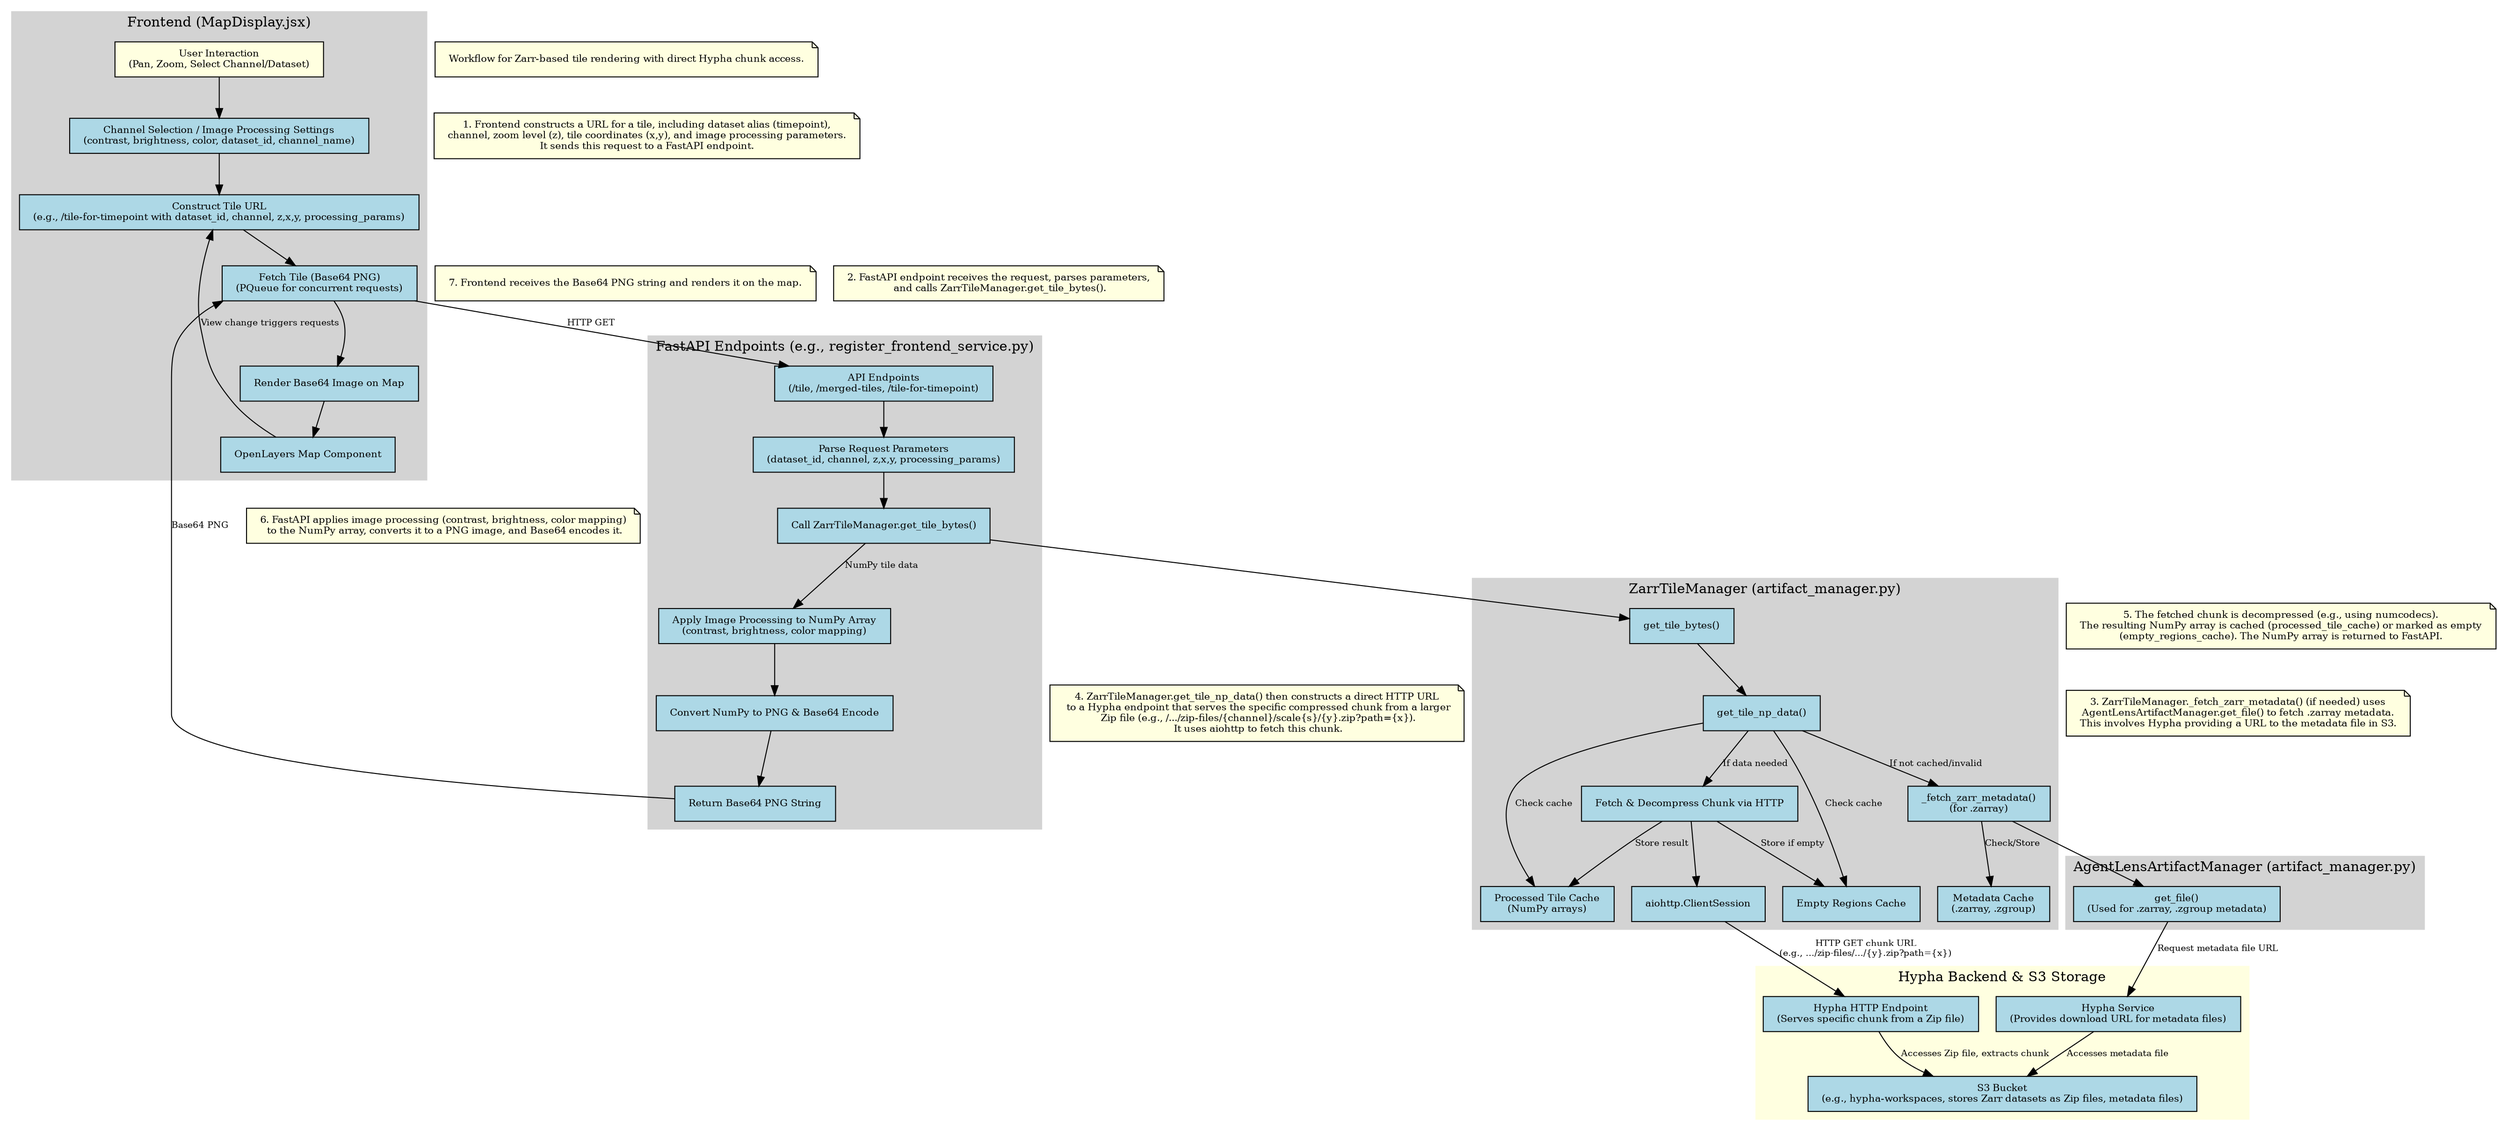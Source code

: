 digraph ZarrTileWorkflow {
    // Graph settings
    rankdir=TB;
    node [shape=box, style=filled, fillcolor=lightblue, fontsize=10, margin="0.2,0.1"];
    edge [fontsize=9];
    
    // Frontend components
    subgraph cluster_frontend {
        label="Frontend (MapDisplay.jsx)";
        style=filled;
        color=lightgrey;
        
        user_interaction [label="User Interaction
(Pan, Zoom, Select Channel/Dataset)", fillcolor=lightyellow];
        map_component [label="OpenLayers Map Component"];
        frontend_settings [label="Channel Selection / Image Processing Settings
(contrast, brightness, color, dataset_id, channel_name)"];
        tile_url_construction [label="Construct Tile URL
(e.g., /tile-for-timepoint with dataset_id, channel, z,x,y, processing_params)"];
        fetch_tile_request [label="Fetch Tile (Base64 PNG)
(PQueue for concurrent requests)"];
        render_tile [label="Render Base64 Image on Map"];
        
        user_interaction -> frontend_settings;
        frontend_settings -> tile_url_construction;
        map_component -> tile_url_construction [label="View change triggers requests"];
        tile_url_construction -> fetch_tile_request;
        fetch_tile_request -> render_tile;
        render_tile -> map_component;
    }
    
    // Backend FastAPI endpoints
    subgraph cluster_fastapi {
        label="FastAPI Endpoints (e.g., register_frontend_service.py)";
        style=filled;
        color=lightgrey;
        
        api_endpoint [label="API Endpoints
(/tile, /merged-tiles, /tile-for-timepoint)"];
        parse_request [label="Parse Request Parameters
(dataset_id, channel, z,x,y, processing_params)"];
        call_zarr_tile_manager [label="Call ZarrTileManager.get_tile_bytes()"];
        apply_image_processing [label="Apply Image Processing to NumPy Array
(contrast, brightness, color mapping)"];
        encode_to_png_base64 [label="Convert NumPy to PNG & Base64 Encode"];
        return_response [label="Return Base64 PNG String"];
        
        api_endpoint -> parse_request;
        parse_request -> call_zarr_tile_manager;
        call_zarr_tile_manager -> apply_image_processing [label="NumPy tile data"];
        apply_image_processing -> encode_to_png_base64;
        encode_to_png_base64 -> return_response;
    }
    
    // ZarrTileManager
    subgraph cluster_zarr_tile_manager {
        label="ZarrTileManager (artifact_manager.py)";
        style=filled;
        color=lightgrey;
        
        ztm_get_tile_bytes [label="get_tile_bytes()"];
        ztm_get_tile_np_data [label="get_tile_np_data()"];
        ztm_metadata_cache [label="Metadata Cache
(.zarray, .zgroup)"];
        ztm_processed_cache [label="Processed Tile Cache
(NumPy arrays)"];
        ztm_empty_cache [label="Empty Regions Cache"];
        ztm_fetch_metadata [label="_fetch_zarr_metadata()
(for .zarray)"];
        ztm_fetch_chunk [label="Fetch & Decompress Chunk via HTTP"];
        ztm_aiohttp_session [label="aiohttp.ClientSession"];
        
        ztm_get_tile_bytes -> ztm_get_tile_np_data;
        ztm_get_tile_np_data -> ztm_processed_cache [label="Check cache"];
        ztm_get_tile_np_data -> ztm_empty_cache [label="Check cache"];
        ztm_get_tile_np_data -> ztm_fetch_metadata [label="If not cached/invalid"];
        ztm_fetch_metadata -> ztm_metadata_cache [label="Check/Store"];
        ztm_get_tile_np_data -> ztm_fetch_chunk [label="If data needed"];
        ztm_fetch_chunk -> ztm_aiohttp_session;
        ztm_fetch_chunk -> ztm_processed_cache [label="Store result"];
        ztm_fetch_chunk -> ztm_empty_cache [label="Store if empty"];
    }
    
    // AgentLensArtifactManager (for metadata)
    subgraph cluster_agent_lens_artifact_manager {
        label="AgentLensArtifactManager (artifact_manager.py)";
        style=filled;
        color=lightgrey;
        
        alam_get_file [label="get_file()
(Used for .zarray, .zgroup metadata)"];
    }
    
    // Hypha Backend Services & S3
    subgraph cluster_hypha_s3 {
        label="Hypha Backend & S3 Storage";
        style=filled;
        color=lightyellow;
        
        hypha_service_metadata [label="Hypha Service
(Provides download URL for metadata files)"];
        hypha_service_chunk [label="Hypha HTTP Endpoint
(Serves specific chunk from a Zip file)"];
        s3_bucket [label="S3 Bucket
(e.g., hypha-workspaces, stores Zarr datasets as Zip files, metadata files)"];
        
        hypha_service_metadata -> s3_bucket [label="Accesses metadata file"];
        hypha_service_chunk -> s3_bucket [label="Accesses Zip file, extracts chunk"];
    }
    
    // Connections between components
    fetch_tile_request -> api_endpoint [lhead=cluster_fastapi, label="HTTP GET"];
    return_response -> fetch_tile_request [label="Base64 PNG"];
    
    call_zarr_tile_manager -> ztm_get_tile_bytes [lhead=cluster_zarr_tile_manager];
    
    ztm_fetch_metadata -> alam_get_file [lhead=cluster_agent_lens_artifact_manager];
    alam_get_file -> hypha_service_metadata [lhead=cluster_hypha_s3, label="Request metadata file URL"];
    
    ztm_aiohttp_session -> hypha_service_chunk [lhead=cluster_hypha_s3, label="HTTP GET chunk URL
(e.g., .../zip-files/.../{y}.zip?path={x})"];
    
    // Notes explaining key parts of the workflow
    note_intro [shape=note, fillcolor=lightyellow, label="Workflow for Zarr-based tile rendering with direct Hypha chunk access."];
    
    note_frontend_request [shape=note, fillcolor=lightyellow, label="1. Frontend constructs a URL for a tile, including dataset alias (timepoint),
channel, zoom level (z), tile coordinates (x,y), and image processing parameters.
It sends this request to a FastAPI endpoint."];
    note_frontend_request -> tile_url_construction [style=invis];

    note_fastapi_handling [shape=note, fillcolor=lightyellow, label="2. FastAPI endpoint receives the request, parses parameters,
 and calls ZarrTileManager.get_tile_bytes()."];
    note_fastapi_handling -> api_endpoint [style=invis];

    note_ztm_metadata [shape=note, fillcolor=lightyellow, label="3. ZarrTileManager._fetch_zarr_metadata() (if needed) uses
AgentLensArtifactManager.get_file() to fetch .zarray metadata.
This involves Hypha providing a URL to the metadata file in S3."];
    note_ztm_metadata -> ztm_fetch_metadata [style=invis];
    
    note_ztm_chunk_fetch [shape=note, fillcolor=lightyellow, label="4. ZarrTileManager.get_tile_np_data() then constructs a direct HTTP URL
 to a Hypha endpoint that serves the specific compressed chunk from a larger
 Zip file (e.g., /.../zip-files/{channel}/scale{s}/{y}.zip?path={x}).
 It uses aiohttp to fetch this chunk."];
    note_ztm_chunk_fetch -> ztm_fetch_chunk [style=invis];

    note_ztm_processing_cache [shape=note, fillcolor=lightyellow, label="5. The fetched chunk is decompressed (e.g., using numcodecs).
The resulting NumPy array is cached (processed_tile_cache) or marked as empty
(empty_regions_cache). The NumPy array is returned to FastAPI."];
    note_ztm_processing_cache -> ztm_get_tile_np_data [style=invis];

    note_fastapi_image_gen [shape=note, fillcolor=lightyellow, label="6. FastAPI applies image processing (contrast, brightness, color mapping)
 to the NumPy array, converts it to a PNG image, and Base64 encodes it."];
    note_fastapi_image_gen -> apply_image_processing [style=invis];

    note_frontend_render [shape=note, fillcolor=lightyellow, label="7. Frontend receives the Base64 PNG string and renders it on the map."];
    note_frontend_render -> render_tile [style=invis];
} 